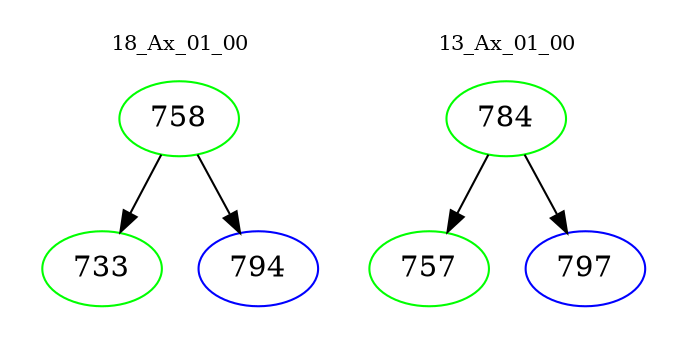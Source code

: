 digraph{
subgraph cluster_0 {
color = white
label = "18_Ax_01_00";
fontsize=10;
T0_758 [label="758", color="green"]
T0_758 -> T0_733 [color="black"]
T0_733 [label="733", color="green"]
T0_758 -> T0_794 [color="black"]
T0_794 [label="794", color="blue"]
}
subgraph cluster_1 {
color = white
label = "13_Ax_01_00";
fontsize=10;
T1_784 [label="784", color="green"]
T1_784 -> T1_757 [color="black"]
T1_757 [label="757", color="green"]
T1_784 -> T1_797 [color="black"]
T1_797 [label="797", color="blue"]
}
}

